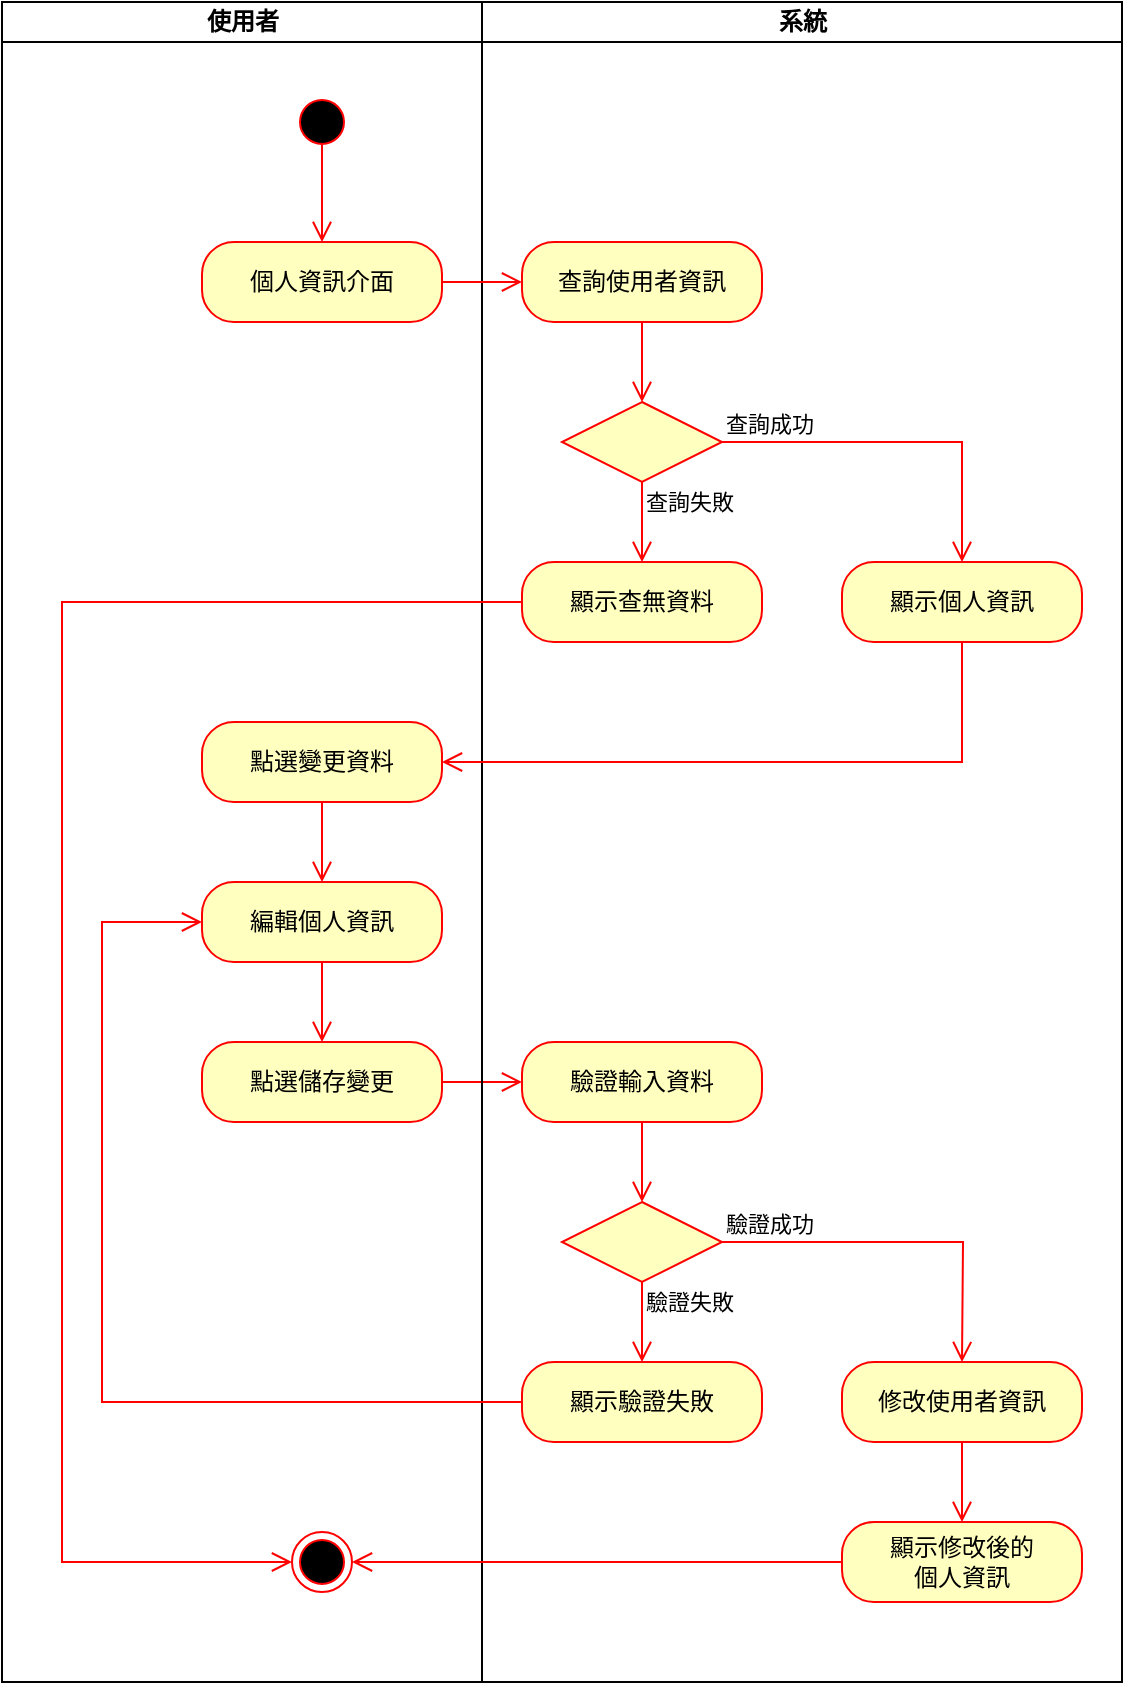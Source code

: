 <mxfile version="27.0.5">
  <diagram name="第 1 页" id="qYCC977JJtGFKBxbnr1P">
    <mxGraphModel dx="1026" dy="632" grid="1" gridSize="10" guides="1" tooltips="1" connect="1" arrows="1" fold="1" page="1" pageScale="1" pageWidth="827" pageHeight="1169" math="0" shadow="0">
      <root>
        <mxCell id="0" />
        <mxCell id="1" parent="0" />
        <mxCell id="83ebNcft9Qn9WwzoEkK6-1" value="" style="swimlane;childLayout=stackLayout;resizeParent=1;resizeParentMax=0;startSize=0;html=1;" parent="1" vertex="1">
          <mxGeometry x="40.0" y="40" width="560" height="840" as="geometry">
            <mxRectangle x="150.0" y="-20" width="60" height="30" as="alternateBounds" />
          </mxGeometry>
        </mxCell>
        <mxCell id="83ebNcft9Qn9WwzoEkK6-2" value="使用者" style="swimlane;startSize=20;html=1;" parent="83ebNcft9Qn9WwzoEkK6-1" vertex="1">
          <mxGeometry width="240" height="840" as="geometry">
            <mxRectangle width="40" height="480" as="alternateBounds" />
          </mxGeometry>
        </mxCell>
        <mxCell id="83ebNcft9Qn9WwzoEkK6-51" value="" style="ellipse;html=1;shape=endState;fillColor=#000000;strokeColor=#ff0000;" parent="83ebNcft9Qn9WwzoEkK6-2" vertex="1">
          <mxGeometry x="145.0" y="765" width="30" height="30" as="geometry" />
        </mxCell>
        <mxCell id="83ebNcft9Qn9WwzoEkK6-6" value="" style="edgeStyle=orthogonalEdgeStyle;html=1;verticalAlign=bottom;endArrow=open;endSize=8;strokeColor=#ff0000;rounded=0;entryX=0.5;entryY=0;entryDx=0;entryDy=0;exitX=0.5;exitY=0.5;exitDx=0;exitDy=0;exitPerimeter=0;" parent="83ebNcft9Qn9WwzoEkK6-2" source="83ebNcft9Qn9WwzoEkK6-5" target="83ebNcft9Qn9WwzoEkK6-13" edge="1">
          <mxGeometry relative="1" as="geometry">
            <mxPoint x="159.75" y="125" as="targetPoint" />
            <mxPoint x="159.75" y="70" as="sourcePoint" />
          </mxGeometry>
        </mxCell>
        <mxCell id="83ebNcft9Qn9WwzoEkK6-5" value="" style="ellipse;html=1;shape=startState;fillColor=#000000;strokeColor=#ff0000;" parent="83ebNcft9Qn9WwzoEkK6-2" vertex="1">
          <mxGeometry x="145.0" y="45" width="30" height="30" as="geometry" />
        </mxCell>
        <mxCell id="83ebNcft9Qn9WwzoEkK6-13" value="個人資訊介面" style="rounded=1;whiteSpace=wrap;html=1;arcSize=40;fontColor=#000000;fillColor=#ffffc0;strokeColor=#ff0000;" parent="83ebNcft9Qn9WwzoEkK6-2" vertex="1">
          <mxGeometry x="100.0" y="120" width="120" height="40" as="geometry" />
        </mxCell>
        <mxCell id="-Z59WbJycSz_Zz4nOEAD-1" value="點選變更資料" style="rounded=1;whiteSpace=wrap;html=1;arcSize=40;fontColor=#000000;fillColor=#ffffc0;strokeColor=#ff0000;" vertex="1" parent="83ebNcft9Qn9WwzoEkK6-2">
          <mxGeometry x="100.0" y="360" width="120" height="40" as="geometry" />
        </mxCell>
        <mxCell id="-Z59WbJycSz_Zz4nOEAD-2" value="" style="edgeStyle=orthogonalEdgeStyle;html=1;verticalAlign=bottom;endArrow=open;endSize=8;strokeColor=#ff0000;rounded=0;" edge="1" source="-Z59WbJycSz_Zz4nOEAD-1" parent="83ebNcft9Qn9WwzoEkK6-2">
          <mxGeometry relative="1" as="geometry">
            <mxPoint x="160.0" y="440" as="targetPoint" />
          </mxGeometry>
        </mxCell>
        <mxCell id="-Z59WbJycSz_Zz4nOEAD-4" value="編輯個人資訊" style="rounded=1;whiteSpace=wrap;html=1;arcSize=40;fontColor=#000000;fillColor=#ffffc0;strokeColor=#ff0000;" vertex="1" parent="83ebNcft9Qn9WwzoEkK6-2">
          <mxGeometry x="100.0" y="440" width="120" height="40" as="geometry" />
        </mxCell>
        <mxCell id="-Z59WbJycSz_Zz4nOEAD-5" value="" style="edgeStyle=orthogonalEdgeStyle;html=1;verticalAlign=bottom;endArrow=open;endSize=8;strokeColor=#ff0000;rounded=0;" edge="1" parent="83ebNcft9Qn9WwzoEkK6-2" source="-Z59WbJycSz_Zz4nOEAD-4">
          <mxGeometry relative="1" as="geometry">
            <mxPoint x="160.0" y="520" as="targetPoint" />
          </mxGeometry>
        </mxCell>
        <mxCell id="-Z59WbJycSz_Zz4nOEAD-6" value="點選儲存變更" style="rounded=1;whiteSpace=wrap;html=1;arcSize=40;fontColor=#000000;fillColor=#ffffc0;strokeColor=#ff0000;" vertex="1" parent="83ebNcft9Qn9WwzoEkK6-2">
          <mxGeometry x="100.0" y="520" width="120" height="40" as="geometry" />
        </mxCell>
        <mxCell id="-Z59WbJycSz_Zz4nOEAD-7" value="" style="edgeStyle=orthogonalEdgeStyle;html=1;verticalAlign=bottom;endArrow=open;endSize=8;strokeColor=#ff0000;rounded=0;exitX=1;exitY=0.5;exitDx=0;exitDy=0;" edge="1" parent="83ebNcft9Qn9WwzoEkK6-2" source="-Z59WbJycSz_Zz4nOEAD-6">
          <mxGeometry relative="1" as="geometry">
            <mxPoint x="260.0" y="540" as="targetPoint" />
            <mxPoint x="230.0" y="540" as="sourcePoint" />
          </mxGeometry>
        </mxCell>
        <mxCell id="83ebNcft9Qn9WwzoEkK6-3" value="系統" style="swimlane;startSize=20;html=1;" parent="83ebNcft9Qn9WwzoEkK6-1" vertex="1">
          <mxGeometry x="240" width="320" height="840" as="geometry">
            <mxRectangle x="120" width="40" height="480" as="alternateBounds" />
          </mxGeometry>
        </mxCell>
        <mxCell id="83ebNcft9Qn9WwzoEkK6-34" value="查詢使用者資訊" style="rounded=1;whiteSpace=wrap;html=1;arcSize=40;fontColor=#000000;fillColor=#ffffc0;strokeColor=#ff0000;" parent="83ebNcft9Qn9WwzoEkK6-3" vertex="1">
          <mxGeometry x="20.0" y="120" width="120" height="40" as="geometry" />
        </mxCell>
        <mxCell id="83ebNcft9Qn9WwzoEkK6-35" value="" style="edgeStyle=orthogonalEdgeStyle;html=1;verticalAlign=bottom;endArrow=open;endSize=8;strokeColor=#ff0000;rounded=0;entryX=0.5;entryY=0;entryDx=0;entryDy=0;" parent="83ebNcft9Qn9WwzoEkK6-3" source="83ebNcft9Qn9WwzoEkK6-34" target="83ebNcft9Qn9WwzoEkK6-38" edge="1">
          <mxGeometry relative="1" as="geometry">
            <mxPoint x="160.0" y="380" as="targetPoint" />
          </mxGeometry>
        </mxCell>
        <mxCell id="83ebNcft9Qn9WwzoEkK6-38" value="" style="rhombus;whiteSpace=wrap;html=1;fontColor=#000000;fillColor=#ffffc0;strokeColor=#ff0000;" parent="83ebNcft9Qn9WwzoEkK6-3" vertex="1">
          <mxGeometry x="40.0" y="200" width="80" height="40" as="geometry" />
        </mxCell>
        <mxCell id="83ebNcft9Qn9WwzoEkK6-39" value="查詢成功" style="edgeStyle=orthogonalEdgeStyle;html=1;align=left;verticalAlign=bottom;endArrow=open;endSize=8;strokeColor=#ff0000;rounded=0;entryX=0.5;entryY=0;entryDx=0;entryDy=0;exitX=1;exitY=0.5;exitDx=0;exitDy=0;" parent="83ebNcft9Qn9WwzoEkK6-3" source="83ebNcft9Qn9WwzoEkK6-38" target="83ebNcft9Qn9WwzoEkK6-43" edge="1">
          <mxGeometry x="-1" relative="1" as="geometry">
            <mxPoint x="300.0" y="220" as="targetPoint" />
          </mxGeometry>
        </mxCell>
        <mxCell id="83ebNcft9Qn9WwzoEkK6-40" value="查詢失敗" style="edgeStyle=orthogonalEdgeStyle;html=1;align=left;verticalAlign=middle;endArrow=open;endSize=8;strokeColor=#ff0000;rounded=0;exitX=0.5;exitY=1;exitDx=0;exitDy=0;entryX=0.5;entryY=0;entryDx=0;entryDy=0;" parent="83ebNcft9Qn9WwzoEkK6-3" source="83ebNcft9Qn9WwzoEkK6-38" target="83ebNcft9Qn9WwzoEkK6-41" edge="1">
          <mxGeometry x="-0.5" relative="1" as="geometry">
            <mxPoint x="160.0" y="300" as="targetPoint" />
            <mxPoint as="offset" />
          </mxGeometry>
        </mxCell>
        <mxCell id="83ebNcft9Qn9WwzoEkK6-41" value="顯示查無資料" style="rounded=1;whiteSpace=wrap;html=1;arcSize=40;fontColor=#000000;fillColor=#ffffc0;strokeColor=#ff0000;" parent="83ebNcft9Qn9WwzoEkK6-3" vertex="1">
          <mxGeometry x="20.0" y="280" width="120" height="40" as="geometry" />
        </mxCell>
        <mxCell id="83ebNcft9Qn9WwzoEkK6-43" value="顯示個人資訊" style="rounded=1;whiteSpace=wrap;html=1;arcSize=40;fontColor=#000000;fillColor=#ffffc0;strokeColor=#ff0000;" parent="83ebNcft9Qn9WwzoEkK6-3" vertex="1">
          <mxGeometry x="180.0" y="280" width="120" height="40" as="geometry" />
        </mxCell>
        <mxCell id="-Z59WbJycSz_Zz4nOEAD-8" value="驗證輸入資料" style="rounded=1;whiteSpace=wrap;html=1;arcSize=40;fontColor=#000000;fillColor=#ffffc0;strokeColor=#ff0000;" vertex="1" parent="83ebNcft9Qn9WwzoEkK6-3">
          <mxGeometry x="20.0" y="520" width="120" height="40" as="geometry" />
        </mxCell>
        <mxCell id="-Z59WbJycSz_Zz4nOEAD-9" value="" style="edgeStyle=orthogonalEdgeStyle;html=1;verticalAlign=bottom;endArrow=open;endSize=8;strokeColor=#ff0000;rounded=0;" edge="1" source="-Z59WbJycSz_Zz4nOEAD-8" parent="83ebNcft9Qn9WwzoEkK6-3">
          <mxGeometry relative="1" as="geometry">
            <mxPoint x="80.0" y="600" as="targetPoint" />
          </mxGeometry>
        </mxCell>
        <mxCell id="-Z59WbJycSz_Zz4nOEAD-10" value="" style="rhombus;whiteSpace=wrap;html=1;fontColor=#000000;fillColor=#ffffc0;strokeColor=#ff0000;" vertex="1" parent="83ebNcft9Qn9WwzoEkK6-3">
          <mxGeometry x="40.0" y="600" width="80" height="40" as="geometry" />
        </mxCell>
        <mxCell id="-Z59WbJycSz_Zz4nOEAD-11" value="驗證成功" style="edgeStyle=orthogonalEdgeStyle;html=1;align=left;verticalAlign=bottom;endArrow=open;endSize=8;strokeColor=#ff0000;rounded=0;" edge="1" source="-Z59WbJycSz_Zz4nOEAD-10" parent="83ebNcft9Qn9WwzoEkK6-3">
          <mxGeometry x="-1" relative="1" as="geometry">
            <mxPoint x="240.0" y="680" as="targetPoint" />
            <mxPoint as="offset" />
          </mxGeometry>
        </mxCell>
        <mxCell id="-Z59WbJycSz_Zz4nOEAD-12" value="驗證失敗" style="edgeStyle=orthogonalEdgeStyle;html=1;align=left;verticalAlign=middle;endArrow=open;endSize=8;strokeColor=#ff0000;rounded=0;" edge="1" source="-Z59WbJycSz_Zz4nOEAD-10" parent="83ebNcft9Qn9WwzoEkK6-3">
          <mxGeometry x="-0.506" relative="1" as="geometry">
            <mxPoint x="80.0" y="680" as="targetPoint" />
            <mxPoint as="offset" />
          </mxGeometry>
        </mxCell>
        <mxCell id="-Z59WbJycSz_Zz4nOEAD-13" value="顯示驗證失敗" style="rounded=1;whiteSpace=wrap;html=1;arcSize=40;fontColor=#000000;fillColor=#ffffc0;strokeColor=#ff0000;" vertex="1" parent="83ebNcft9Qn9WwzoEkK6-3">
          <mxGeometry x="20.0" y="680" width="120" height="40" as="geometry" />
        </mxCell>
        <mxCell id="-Z59WbJycSz_Zz4nOEAD-15" value="修改使用者資訊" style="rounded=1;whiteSpace=wrap;html=1;arcSize=40;fontColor=#000000;fillColor=#ffffc0;strokeColor=#ff0000;" vertex="1" parent="83ebNcft9Qn9WwzoEkK6-3">
          <mxGeometry x="180.0" y="680" width="120" height="40" as="geometry" />
        </mxCell>
        <mxCell id="-Z59WbJycSz_Zz4nOEAD-16" value="" style="edgeStyle=orthogonalEdgeStyle;html=1;verticalAlign=bottom;endArrow=open;endSize=8;strokeColor=#ff0000;rounded=0;" edge="1" parent="83ebNcft9Qn9WwzoEkK6-3" source="-Z59WbJycSz_Zz4nOEAD-15">
          <mxGeometry relative="1" as="geometry">
            <mxPoint x="240.0" y="760" as="targetPoint" />
          </mxGeometry>
        </mxCell>
        <mxCell id="-Z59WbJycSz_Zz4nOEAD-17" value="顯示修改後的&lt;div&gt;個人資訊&lt;/div&gt;" style="rounded=1;whiteSpace=wrap;html=1;arcSize=40;fontColor=#000000;fillColor=#ffffc0;strokeColor=#ff0000;" vertex="1" parent="83ebNcft9Qn9WwzoEkK6-3">
          <mxGeometry x="180.0" y="760" width="120" height="40" as="geometry" />
        </mxCell>
        <mxCell id="83ebNcft9Qn9WwzoEkK6-42" value="" style="edgeStyle=orthogonalEdgeStyle;html=1;verticalAlign=bottom;endArrow=open;endSize=8;strokeColor=#ff0000;rounded=0;exitX=0;exitY=0.5;exitDx=0;exitDy=0;entryX=0;entryY=0.5;entryDx=0;entryDy=0;" parent="83ebNcft9Qn9WwzoEkK6-1" source="83ebNcft9Qn9WwzoEkK6-41" target="83ebNcft9Qn9WwzoEkK6-51" edge="1">
          <mxGeometry relative="1" as="geometry">
            <mxPoint x="220.0" y="540" as="targetPoint" />
            <Array as="points">
              <mxPoint x="30" y="300" />
              <mxPoint x="30" y="780" />
            </Array>
          </mxGeometry>
        </mxCell>
        <mxCell id="83ebNcft9Qn9WwzoEkK6-14" value="" style="edgeStyle=orthogonalEdgeStyle;html=1;verticalAlign=bottom;endArrow=open;endSize=8;strokeColor=#ff0000;rounded=0;exitX=1;exitY=0.5;exitDx=0;exitDy=0;entryX=0;entryY=0.5;entryDx=0;entryDy=0;" parent="83ebNcft9Qn9WwzoEkK6-1" source="83ebNcft9Qn9WwzoEkK6-13" target="83ebNcft9Qn9WwzoEkK6-34" edge="1">
          <mxGeometry relative="1" as="geometry">
            <mxPoint x="160.0" y="200" as="targetPoint" />
          </mxGeometry>
        </mxCell>
        <mxCell id="83ebNcft9Qn9WwzoEkK6-44" value="" style="edgeStyle=orthogonalEdgeStyle;html=1;verticalAlign=bottom;endArrow=open;endSize=8;strokeColor=#ff0000;rounded=0;" parent="83ebNcft9Qn9WwzoEkK6-1" source="83ebNcft9Qn9WwzoEkK6-43" edge="1">
          <mxGeometry relative="1" as="geometry">
            <mxPoint x="220.0" y="380" as="targetPoint" />
            <Array as="points">
              <mxPoint x="480" y="380" />
            </Array>
          </mxGeometry>
        </mxCell>
        <mxCell id="-Z59WbJycSz_Zz4nOEAD-14" value="" style="edgeStyle=orthogonalEdgeStyle;html=1;verticalAlign=bottom;endArrow=open;endSize=8;strokeColor=#ff0000;rounded=0;exitX=0;exitY=0.5;exitDx=0;exitDy=0;entryX=0;entryY=0.5;entryDx=0;entryDy=0;" edge="1" source="-Z59WbJycSz_Zz4nOEAD-13" parent="83ebNcft9Qn9WwzoEkK6-1" target="-Z59WbJycSz_Zz4nOEAD-4">
          <mxGeometry relative="1" as="geometry">
            <mxPoint x="320.0" y="760" as="targetPoint" />
            <Array as="points">
              <mxPoint x="50" y="700" />
              <mxPoint x="50" y="460" />
            </Array>
          </mxGeometry>
        </mxCell>
        <mxCell id="-Z59WbJycSz_Zz4nOEAD-18" value="" style="edgeStyle=orthogonalEdgeStyle;html=1;verticalAlign=bottom;endArrow=open;endSize=8;strokeColor=#ff0000;rounded=0;exitX=0;exitY=0.5;exitDx=0;exitDy=0;entryX=1;entryY=0.5;entryDx=0;entryDy=0;" edge="1" parent="83ebNcft9Qn9WwzoEkK6-1" source="-Z59WbJycSz_Zz4nOEAD-17" target="83ebNcft9Qn9WwzoEkK6-51">
          <mxGeometry relative="1" as="geometry">
            <mxPoint x="480.0" y="840" as="targetPoint" />
          </mxGeometry>
        </mxCell>
      </root>
    </mxGraphModel>
  </diagram>
</mxfile>
